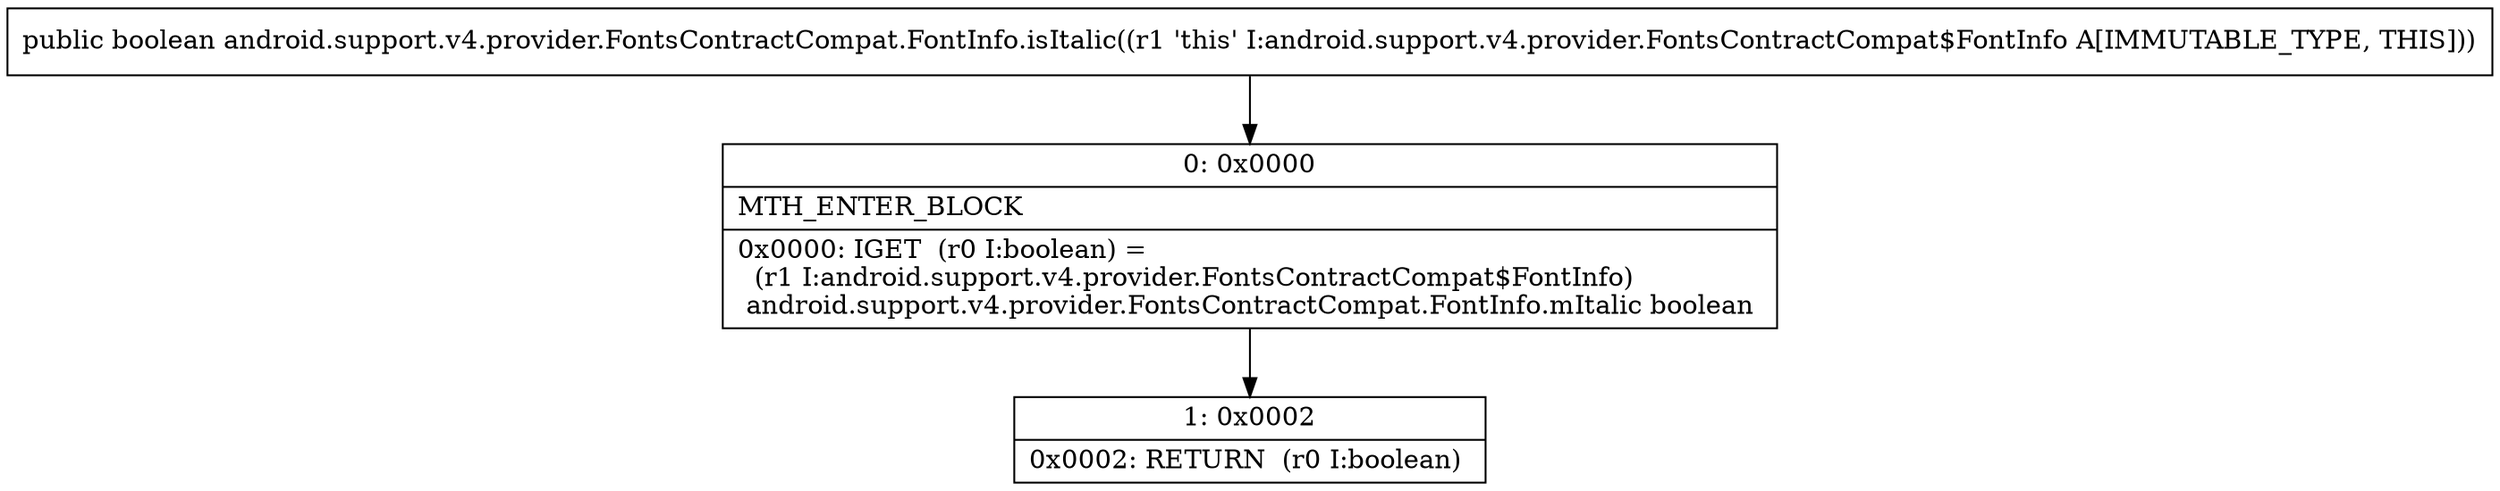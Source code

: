 digraph "CFG forandroid.support.v4.provider.FontsContractCompat.FontInfo.isItalic()Z" {
Node_0 [shape=record,label="{0\:\ 0x0000|MTH_ENTER_BLOCK\l|0x0000: IGET  (r0 I:boolean) = \l  (r1 I:android.support.v4.provider.FontsContractCompat$FontInfo)\l android.support.v4.provider.FontsContractCompat.FontInfo.mItalic boolean \l}"];
Node_1 [shape=record,label="{1\:\ 0x0002|0x0002: RETURN  (r0 I:boolean) \l}"];
MethodNode[shape=record,label="{public boolean android.support.v4.provider.FontsContractCompat.FontInfo.isItalic((r1 'this' I:android.support.v4.provider.FontsContractCompat$FontInfo A[IMMUTABLE_TYPE, THIS])) }"];
MethodNode -> Node_0;
Node_0 -> Node_1;
}

